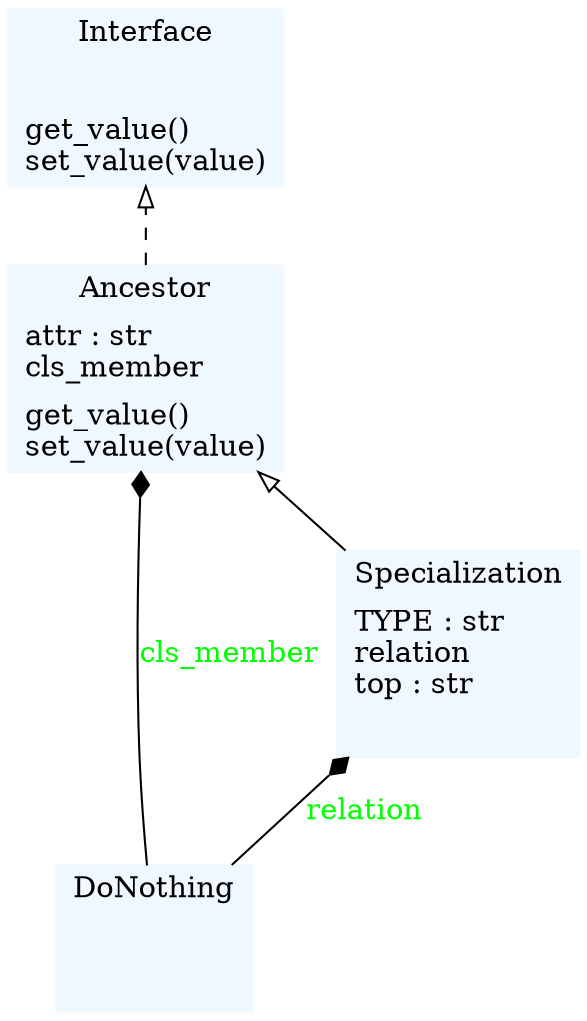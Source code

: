 digraph "classes_colorized" {
charset="utf-8"
rankdir=BT
"0" [color="aliceblue", fontcolor="black", label="{Ancestor|attr : str\lcls_member\l|get_value()\lset_value(value)\l}", shape="record", style="filled"];
"1" [color="aliceblue", fontcolor="black", label="{DoNothing|\l|}", shape="record", style="filled"];
"2" [color="aliceblue", fontcolor="black", label="{Interface|\l|get_value()\lset_value(value)\l}", shape="record", style="filled"];
"3" [color="aliceblue", fontcolor="black", label="{Specialization|TYPE : str\lrelation\ltop : str\l|}", shape="record", style="filled"];
"3" -> "0" [arrowhead="empty", arrowtail="none"];
"0" -> "2" [arrowhead="empty", arrowtail="node", style="dashed"];
"1" -> "0" [arrowhead="diamond", arrowtail="none", fontcolor="green", label="cls_member", style="solid"];
"1" -> "3" [arrowhead="diamond", arrowtail="none", fontcolor="green", label="relation", style="solid"];
}
